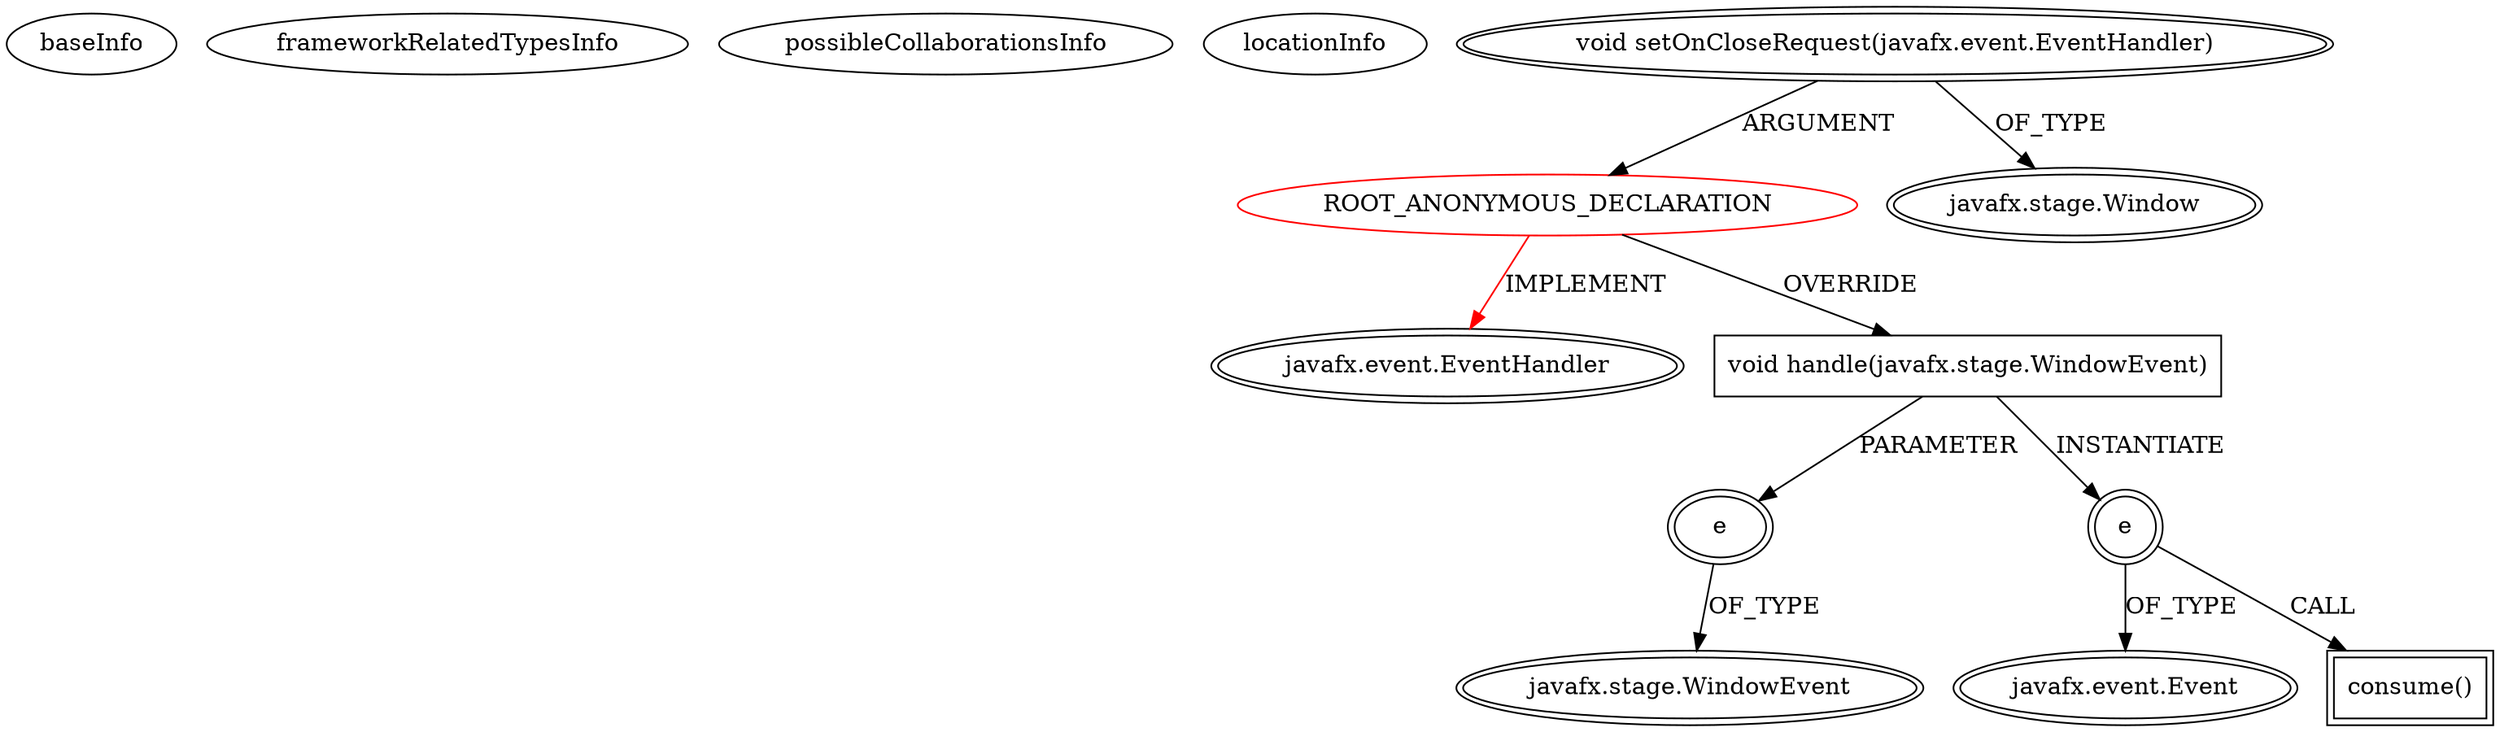 digraph {
baseInfo[graphId=3578,category="extension_graph",isAnonymous=true,possibleRelation=false]
frameworkRelatedTypesInfo[0="javafx.event.EventHandler"]
possibleCollaborationsInfo[]
locationInfo[projectName="mathiasj33-VocLearn",filePath="/mathiasj33-VocLearn/VocLearn-master/src/net/softwarepage/voclearn/code/Gui.java",contextSignature="void run()",graphId="3578"]
0[label="ROOT_ANONYMOUS_DECLARATION",vertexType="ROOT_ANONYMOUS_DECLARATION",isFrameworkType=false,color=red]
1[label="javafx.event.EventHandler",vertexType="FRAMEWORK_INTERFACE_TYPE",isFrameworkType=true,peripheries=2]
2[label="void setOnCloseRequest(javafx.event.EventHandler)",vertexType="OUTSIDE_CALL",isFrameworkType=true,peripheries=2]
3[label="javafx.stage.Window",vertexType="FRAMEWORK_CLASS_TYPE",isFrameworkType=true,peripheries=2]
4[label="void handle(javafx.stage.WindowEvent)",vertexType="OVERRIDING_METHOD_DECLARATION",isFrameworkType=false,shape=box]
5[label="e",vertexType="PARAMETER_DECLARATION",isFrameworkType=true,peripheries=2]
6[label="javafx.stage.WindowEvent",vertexType="FRAMEWORK_CLASS_TYPE",isFrameworkType=true,peripheries=2]
7[label="e",vertexType="VARIABLE_EXPRESION",isFrameworkType=true,peripheries=2,shape=circle]
9[label="javafx.event.Event",vertexType="FRAMEWORK_CLASS_TYPE",isFrameworkType=true,peripheries=2]
8[label="consume()",vertexType="INSIDE_CALL",isFrameworkType=true,peripheries=2,shape=box]
0->1[label="IMPLEMENT",color=red]
2->0[label="ARGUMENT"]
2->3[label="OF_TYPE"]
0->4[label="OVERRIDE"]
5->6[label="OF_TYPE"]
4->5[label="PARAMETER"]
4->7[label="INSTANTIATE"]
7->9[label="OF_TYPE"]
7->8[label="CALL"]
}
